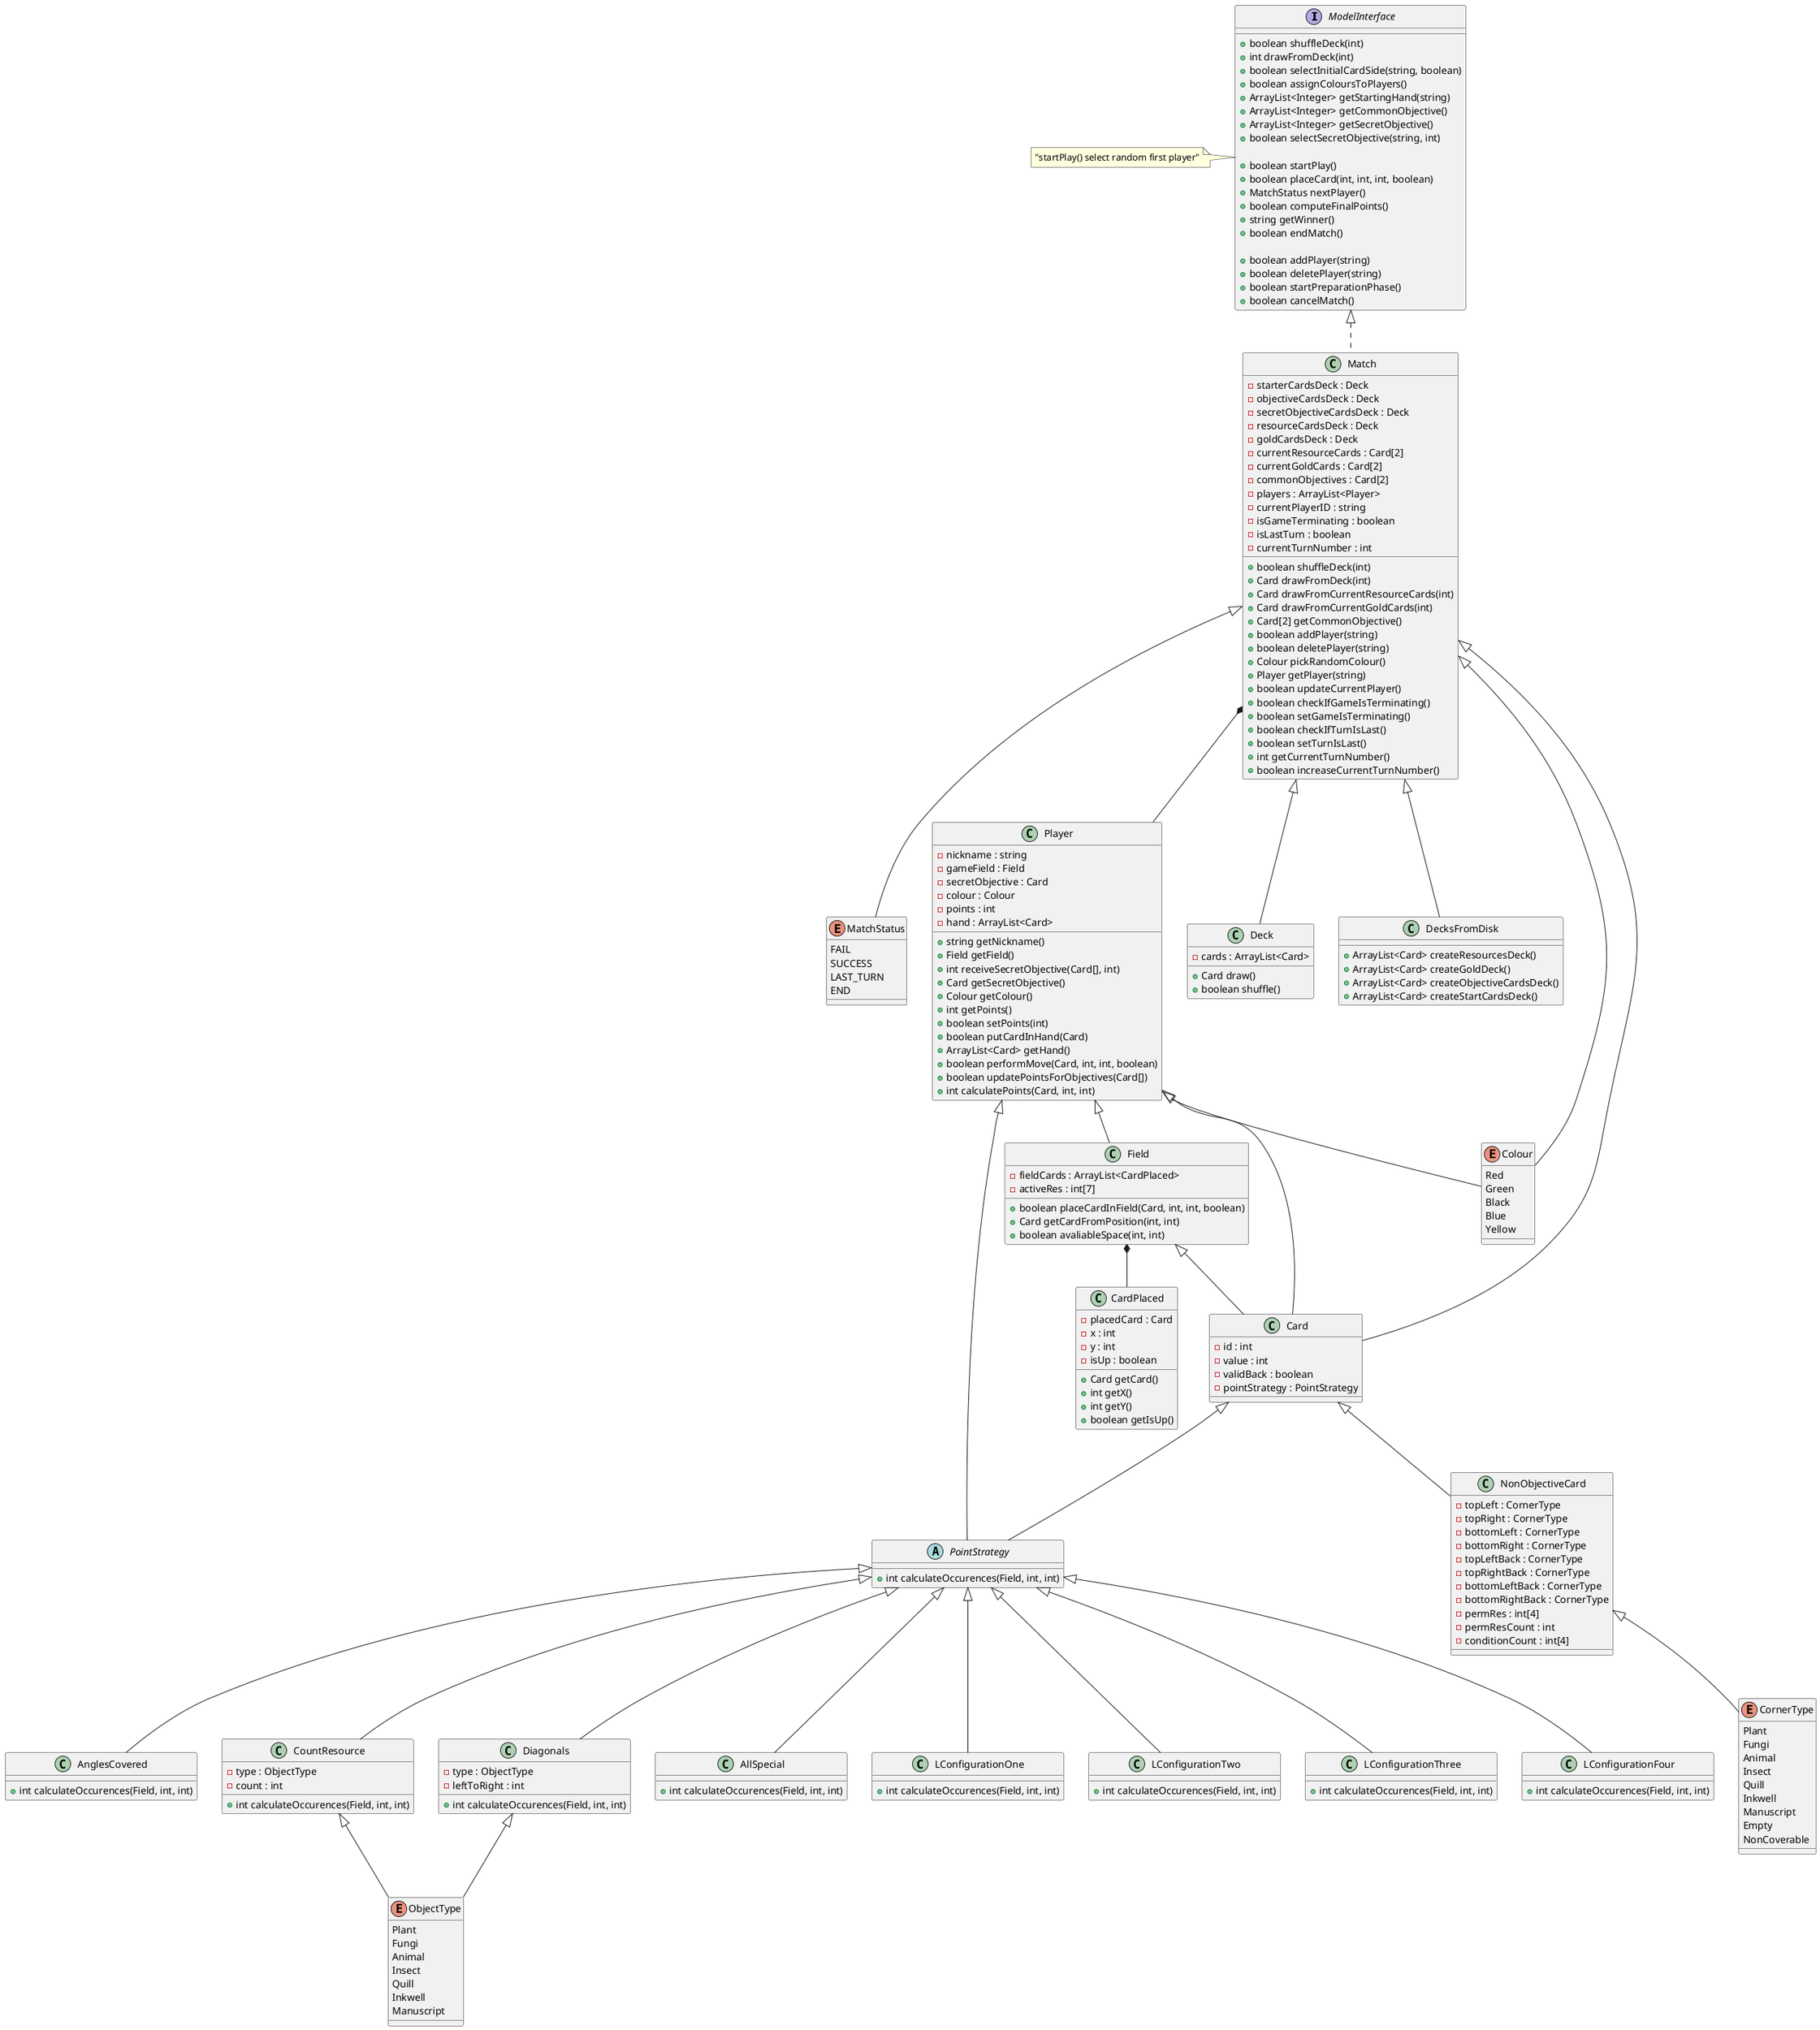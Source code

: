 @startuml

interface ModelInterface {
    + boolean shuffleDeck(int)
    + int drawFromDeck(int)
    + boolean selectInitialCardSide(string, boolean)
    + boolean assignColoursToPlayers()
    + ArrayList<Integer> getStartingHand(string)
    + ArrayList<Integer> getCommonObjective()
    + ArrayList<Integer> getSecretObjective()
    + boolean selectSecretObjective(string, int)
    
    + boolean startPlay()
    + boolean placeCard(int, int, int, boolean)
    + MatchStatus nextPlayer()
    + boolean computeFinalPoints()
    + string getWinner()
    + boolean endMatch()

    + boolean addPlayer(string)
    + boolean deletePlayer(string)
    + boolean startPreparationPhase()
    + boolean cancelMatch()

}
note left of ModelInterface: "startPlay() select random first player"

enum MatchStatus {
    FAIL
    SUCCESS
    LAST_TURN
    END
}

Match <|-- MatchStatus

class Field {
    - fieldCards : ArrayList<CardPlaced>
    - activeRes : int[7]
    + boolean placeCardInField(Card, int, int, boolean)
    + Card getCardFromPosition(int, int)
    + boolean avaliableSpace(int, int)
}

Player <|-- Field

class CardPlaced {
    - placedCard : Card
    - x : int
    - y : int
    - isUp : boolean
    + Card getCard()
    + int getX()
    + int getY()
    + boolean getIsUp()
}

Field *-- CardPlaced

class Player {
    - nickname : string
    - gameField : Field
    - secretObjective : Card
    - colour : Colour
    - points : int
    - hand : ArrayList<Card>
    + string getNickname()
    + Field getField()
    + int receiveSecretObjective(Card[], int)
    + Card getSecretObjective()
    + Colour getColour()
    + int getPoints()
    + boolean setPoints(int)
    + boolean putCardInHand(Card)
    + ArrayList<Card> getHand()
    + boolean performMove(Card, int, int, boolean)
    + boolean updatePointsForObjectives(Card[])
    + int calculatePoints(Card, int, int)
}

Match *-- Player

class Match implements ModelInterface{
    - starterCardsDeck : Deck
    - objectiveCardsDeck : Deck
    - secretObjectiveCardsDeck : Deck
    - resourceCardsDeck : Deck
    - goldCardsDeck : Deck
    - currentResourceCards : Card[2]
    - currentGoldCards : Card[2]
    - commonObjectives : Card[2]
    - players : ArrayList<Player>
    - currentPlayerID : string
    - isGameTerminating : boolean
    - isLastTurn : boolean
    - currentTurnNumber : int
    + boolean shuffleDeck(int)
    + Card drawFromDeck(int)
    + Card drawFromCurrentResourceCards(int)
    + Card drawFromCurrentGoldCards(int)
    + Card[2] getCommonObjective()
    + boolean addPlayer(string)
    + boolean deletePlayer(string)
    + Colour pickRandomColour()
    + Player getPlayer(string)
    + boolean updateCurrentPlayer()
    + boolean checkIfGameIsTerminating()
    + boolean setGameIsTerminating()
    + boolean checkIfTurnIsLast()
    + boolean setTurnIsLast()
    + int getCurrentTurnNumber()
    + boolean increaseCurrentTurnNumber()
}

class Deck {
    - cards : ArrayList<Card>
    + Card draw()
    + boolean shuffle()
}

Match <|-- Deck

class DecksFromDisk {
    + ArrayList<Card> createResourcesDeck()
    + ArrayList<Card> createGoldDeck()
    + ArrayList<Card> createObjectiveCardsDeck()
    + ArrayList<Card> createStartCardsDeck()
}

Match <|-- DecksFromDisk

enum Colour {
    Red
    Green
    Black
    Blue
    Yellow
}

Player <|-- Colour
Match <|-- Colour

class Card {
    - id : int
    - value : int
    - validBack : boolean
    - pointStrategy : PointStrategy
}

Player <|-- Card
Match <|-- Card
Field <|-- Card

class NonObjectiveCard extends Card {
    - topLeft : CornerType
    - topRight : CornerType
    - bottomLeft : CornerType
    - bottomRight : CornerType
    - topLeftBack : CornerType
    - topRightBack : CornerType
    - bottomLeftBack : CornerType
    - bottomRightBack : CornerType
    - permRes : int[4]
    - permResCount : int
    - conditionCount : int[4]
}

enum CornerType {
    Plant
    Fungi
    Animal
    Insect
    Quill
    Inkwell
    Manuscript
    Empty
    NonCoverable
}

NonObjectiveCard <|-- CornerType

abstract class PointStrategy {
    + int calculateOccurences(Field, int, int)
}

Card <|-- PointStrategy
Player <|-- PointStrategy

class AnglesCovered extends PointStrategy {
    + int calculateOccurences(Field, int, int)
}

class CountResource extends PointStrategy {
    - type : ObjectType
    - count : int
    + int calculateOccurences(Field, int, int)
}

class Diagonals extends PointStrategy {
    - type : ObjectType
    - leftToRight : int
    + int calculateOccurences(Field, int, int)
}

class AllSpecial extends PointStrategy {
    + int calculateOccurences(Field, int, int)
}

class LConfigurationOne extends PointStrategy {
    + int calculateOccurences(Field, int, int)
}

class LConfigurationTwo extends PointStrategy {
    + int calculateOccurences(Field, int, int)
}

class LConfigurationThree extends PointStrategy {
    + int calculateOccurences(Field, int, int)
}

class LConfigurationFour extends PointStrategy {
    + int calculateOccurences(Field, int, int)
}

enum ObjectType {
    Plant
    Fungi
    Animal
    Insect
    Quill
    Inkwell
    Manuscript
}

CountResource <|-- ObjectType
Diagonals <|-- ObjectType

@enduml